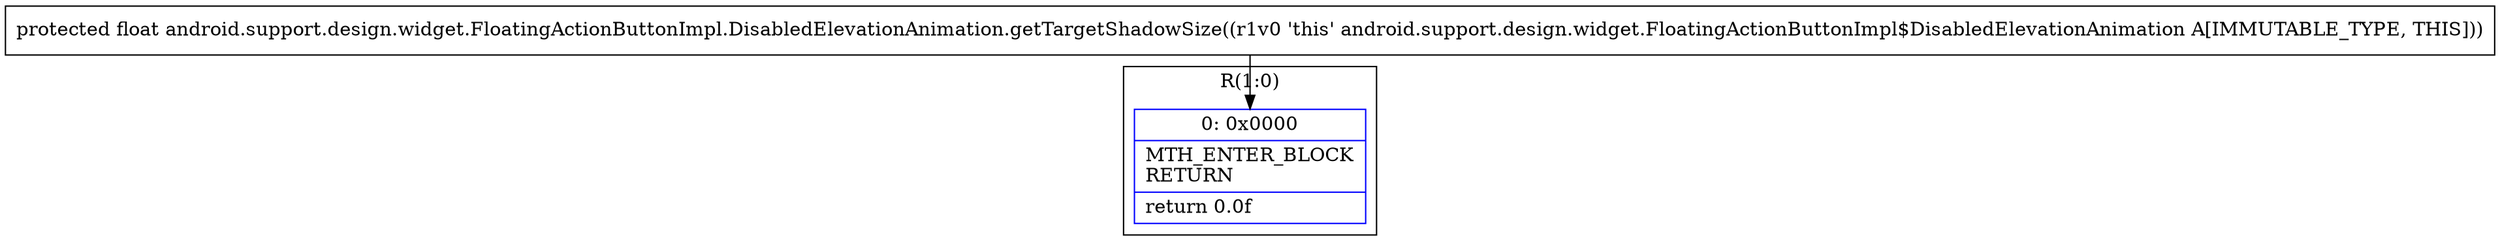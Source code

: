digraph "CFG forandroid.support.design.widget.FloatingActionButtonImpl.DisabledElevationAnimation.getTargetShadowSize()F" {
subgraph cluster_Region_1144317737 {
label = "R(1:0)";
node [shape=record,color=blue];
Node_0 [shape=record,label="{0\:\ 0x0000|MTH_ENTER_BLOCK\lRETURN\l|return 0.0f\l}"];
}
MethodNode[shape=record,label="{protected float android.support.design.widget.FloatingActionButtonImpl.DisabledElevationAnimation.getTargetShadowSize((r1v0 'this' android.support.design.widget.FloatingActionButtonImpl$DisabledElevationAnimation A[IMMUTABLE_TYPE, THIS])) }"];
MethodNode -> Node_0;
}

